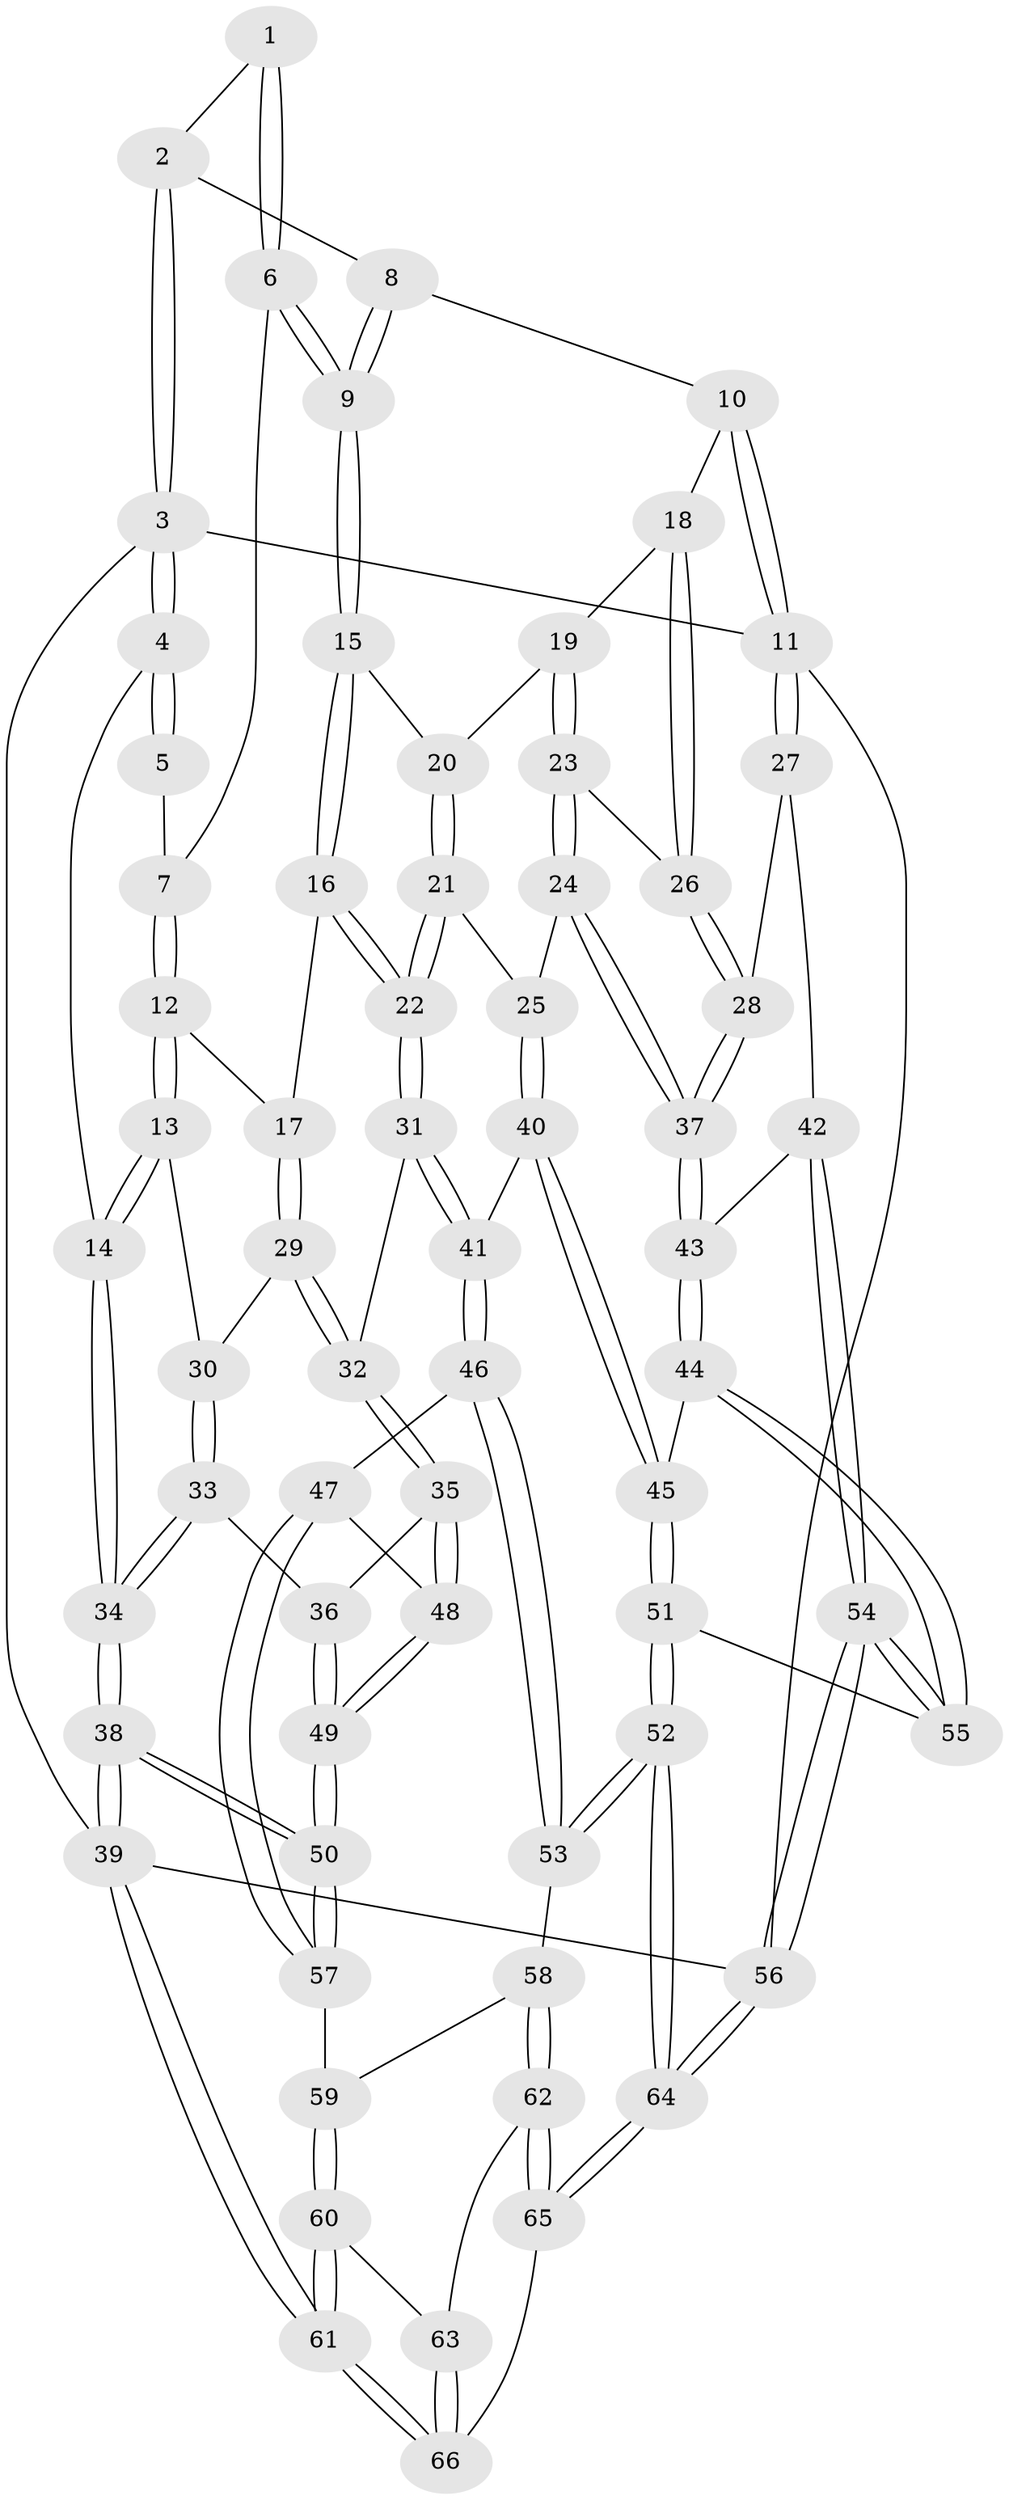 // coarse degree distribution, {4: 0.14583333333333334, 3: 0.6875, 2: 0.10416666666666667, 5: 0.0625}
// Generated by graph-tools (version 1.1) at 2025/54/03/04/25 22:54:30]
// undirected, 66 vertices, 162 edges
graph export_dot {
  node [color=gray90,style=filled];
  1 [pos="+0.291241328799052+0.019514716173755466"];
  2 [pos="+0.3069783292056818+0"];
  3 [pos="+0+0"];
  4 [pos="+0+0"];
  5 [pos="+0.16995558050505893+0.0450101309641572"];
  6 [pos="+0.3264551976942103+0.1301423180744511"];
  7 [pos="+0.27661634862868856+0.15960803147815045"];
  8 [pos="+0.688176396078004+0"];
  9 [pos="+0.5406000611722243+0.1690671999038386"];
  10 [pos="+1+0"];
  11 [pos="+1+0"];
  12 [pos="+0.15319277161626252+0.2745122119392384"];
  13 [pos="+0.13653835670376296+0.27690464650126856"];
  14 [pos="+0+0.2288591373968574"];
  15 [pos="+0.5432604770352214+0.18839072609592433"];
  16 [pos="+0.43933742025886235+0.36315191658945195"];
  17 [pos="+0.2889552485893546+0.3469186970719073"];
  18 [pos="+0.8130136729537751+0.3071624044813292"];
  19 [pos="+0.6788373602990408+0.29477600936065235"];
  20 [pos="+0.661495348204989+0.2877124685598252"];
  21 [pos="+0.6002921013571554+0.5227924620509199"];
  22 [pos="+0.461956049537441+0.5100598720519474"];
  23 [pos="+0.7279299375226226+0.5107629132639253"];
  24 [pos="+0.7145889837383549+0.5605845991533672"];
  25 [pos="+0.6537250042223002+0.5492447886280272"];
  26 [pos="+0.8488402404888464+0.34995922079298"];
  27 [pos="+1+0.43993278315681505"];
  28 [pos="+1+0.43844955120759205"];
  29 [pos="+0.26306911164809127+0.5026805138829836"];
  30 [pos="+0.2015742989513064+0.5055860121503966"];
  31 [pos="+0.42135681910629036+0.5647818956085447"];
  32 [pos="+0.3712758131614684+0.5624420884855029"];
  33 [pos="+0.10781202589270424+0.5965582634321863"];
  34 [pos="+0+0.48985756202590924"];
  35 [pos="+0.1784457737226939+0.677536347212948"];
  36 [pos="+0.1270216221123368+0.624802563097198"];
  37 [pos="+0.765864793867849+0.6103603483035311"];
  38 [pos="+0+1"];
  39 [pos="+0+1"];
  40 [pos="+0.5610842662678361+0.7123336680671667"];
  41 [pos="+0.4326954616569507+0.6501758171590407"];
  42 [pos="+1+0.6111809010281816"];
  43 [pos="+0.7754794136282498+0.6631585099058309"];
  44 [pos="+0.7756647410120814+0.687397920944202"];
  45 [pos="+0.6079093535419602+0.7723223656976024"];
  46 [pos="+0.3990223733128361+0.7248290390145757"];
  47 [pos="+0.23025674092170192+0.7595452412725923"];
  48 [pos="+0.18460183445896705+0.6985331401978901"];
  49 [pos="+0+0.9340230726366362"];
  50 [pos="+0+0.9839873215135676"];
  51 [pos="+0.5772310164625238+0.8779599977110224"];
  52 [pos="+0.5703504098821129+0.8888520459250889"];
  53 [pos="+0.4304319641427967+0.8351511075605172"];
  54 [pos="+1+1"];
  55 [pos="+0.8726048077259945+0.8308669826881858"];
  56 [pos="+1+1"];
  57 [pos="+0.22708820917668462+0.8212471739287683"];
  58 [pos="+0.38236804443069417+0.8762928115782795"];
  59 [pos="+0.23465736527066267+0.8337427826575653"];
  60 [pos="+0.23944779399906255+0.9353823739554258"];
  61 [pos="+0+1"];
  62 [pos="+0.371716167728812+0.9157663508631084"];
  63 [pos="+0.31768254173119437+0.9436742965002561"];
  64 [pos="+0.6252890178919641+1"];
  65 [pos="+0.5126099219855924+1"];
  66 [pos="+0.3354229685096788+1"];
  1 -- 2;
  1 -- 6;
  1 -- 6;
  2 -- 3;
  2 -- 3;
  2 -- 8;
  3 -- 4;
  3 -- 4;
  3 -- 11;
  3 -- 39;
  4 -- 5;
  4 -- 5;
  4 -- 14;
  5 -- 7;
  6 -- 7;
  6 -- 9;
  6 -- 9;
  7 -- 12;
  7 -- 12;
  8 -- 9;
  8 -- 9;
  8 -- 10;
  9 -- 15;
  9 -- 15;
  10 -- 11;
  10 -- 11;
  10 -- 18;
  11 -- 27;
  11 -- 27;
  11 -- 56;
  12 -- 13;
  12 -- 13;
  12 -- 17;
  13 -- 14;
  13 -- 14;
  13 -- 30;
  14 -- 34;
  14 -- 34;
  15 -- 16;
  15 -- 16;
  15 -- 20;
  16 -- 17;
  16 -- 22;
  16 -- 22;
  17 -- 29;
  17 -- 29;
  18 -- 19;
  18 -- 26;
  18 -- 26;
  19 -- 20;
  19 -- 23;
  19 -- 23;
  20 -- 21;
  20 -- 21;
  21 -- 22;
  21 -- 22;
  21 -- 25;
  22 -- 31;
  22 -- 31;
  23 -- 24;
  23 -- 24;
  23 -- 26;
  24 -- 25;
  24 -- 37;
  24 -- 37;
  25 -- 40;
  25 -- 40;
  26 -- 28;
  26 -- 28;
  27 -- 28;
  27 -- 42;
  28 -- 37;
  28 -- 37;
  29 -- 30;
  29 -- 32;
  29 -- 32;
  30 -- 33;
  30 -- 33;
  31 -- 32;
  31 -- 41;
  31 -- 41;
  32 -- 35;
  32 -- 35;
  33 -- 34;
  33 -- 34;
  33 -- 36;
  34 -- 38;
  34 -- 38;
  35 -- 36;
  35 -- 48;
  35 -- 48;
  36 -- 49;
  36 -- 49;
  37 -- 43;
  37 -- 43;
  38 -- 39;
  38 -- 39;
  38 -- 50;
  38 -- 50;
  39 -- 61;
  39 -- 61;
  39 -- 56;
  40 -- 41;
  40 -- 45;
  40 -- 45;
  41 -- 46;
  41 -- 46;
  42 -- 43;
  42 -- 54;
  42 -- 54;
  43 -- 44;
  43 -- 44;
  44 -- 45;
  44 -- 55;
  44 -- 55;
  45 -- 51;
  45 -- 51;
  46 -- 47;
  46 -- 53;
  46 -- 53;
  47 -- 48;
  47 -- 57;
  47 -- 57;
  48 -- 49;
  48 -- 49;
  49 -- 50;
  49 -- 50;
  50 -- 57;
  50 -- 57;
  51 -- 52;
  51 -- 52;
  51 -- 55;
  52 -- 53;
  52 -- 53;
  52 -- 64;
  52 -- 64;
  53 -- 58;
  54 -- 55;
  54 -- 55;
  54 -- 56;
  54 -- 56;
  56 -- 64;
  56 -- 64;
  57 -- 59;
  58 -- 59;
  58 -- 62;
  58 -- 62;
  59 -- 60;
  59 -- 60;
  60 -- 61;
  60 -- 61;
  60 -- 63;
  61 -- 66;
  61 -- 66;
  62 -- 63;
  62 -- 65;
  62 -- 65;
  63 -- 66;
  63 -- 66;
  64 -- 65;
  64 -- 65;
  65 -- 66;
}
